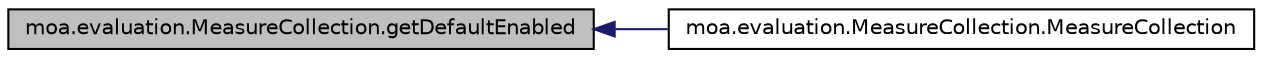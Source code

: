 digraph G
{
  edge [fontname="Helvetica",fontsize="10",labelfontname="Helvetica",labelfontsize="10"];
  node [fontname="Helvetica",fontsize="10",shape=record];
  rankdir=LR;
  Node1 [label="moa.evaluation.MeasureCollection.getDefaultEnabled",height=0.2,width=0.4,color="black", fillcolor="grey75", style="filled" fontcolor="black"];
  Node1 -> Node2 [dir=back,color="midnightblue",fontsize="10",style="solid",fontname="Helvetica"];
  Node2 [label="moa.evaluation.MeasureCollection.MeasureCollection",height=0.2,width=0.4,color="black", fillcolor="white", style="filled",URL="$classmoa_1_1evaluation_1_1MeasureCollection.html#a1d8a28f6f7e43ddba6c057266b668dbe"];
}
